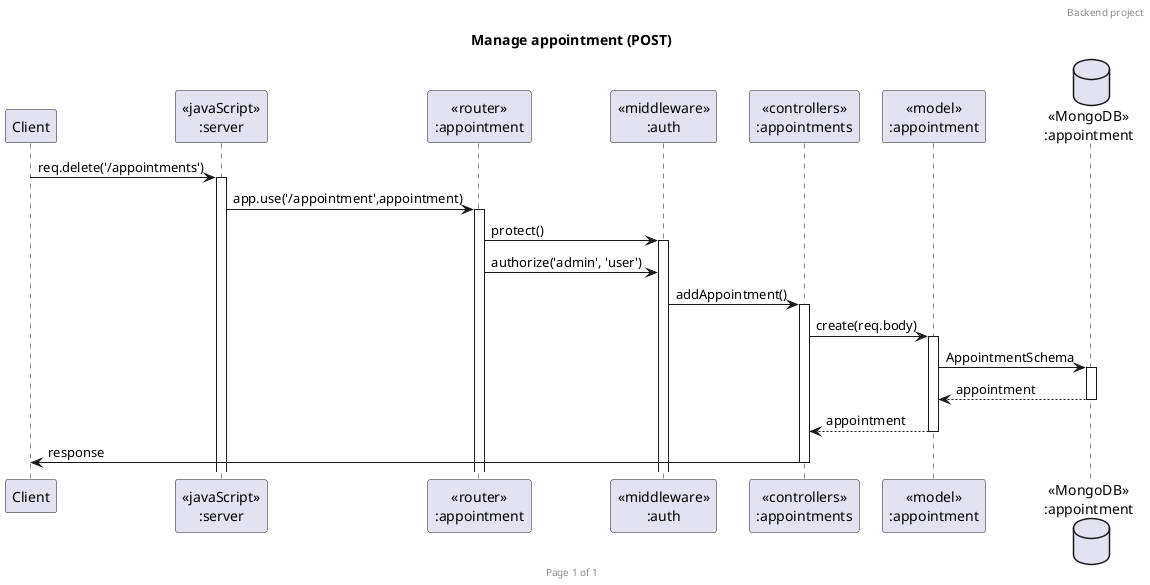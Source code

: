 @startuml Manage appointment (POST)

header Backend project 
footer Page %page% of %lastpage%
title "Manage appointment (POST)"

participant "Client" as client
participant "<<javaScript>>\n:server" as server
participant "<<router>>\n:appointment" as routerappointment
participant "<<middleware>>\n:auth" as auth
participant "<<controllers>>\n:appointments" as controllerappointment
participant "<<model>>\n:appointment" as modelappointment
database "<<MongoDB>>\n:appointment" as appointmentDatabase 

client->server ++:req.delete('/appointments')
server->routerappointment ++:app.use('/appointment',appointment)
routerappointment -> auth ++:protect()
routerappointment -> auth :authorize('admin', 'user')
auth -> controllerappointment ++:addAppointment()
controllerappointment->modelappointment ++:create(req.body)
modelappointment ->appointmentDatabase ++: AppointmentSchema
appointmentDatabase --> modelappointment --: appointment
controllerappointment <-- modelappointment --: appointment
controllerappointment->client --:response

@enduml